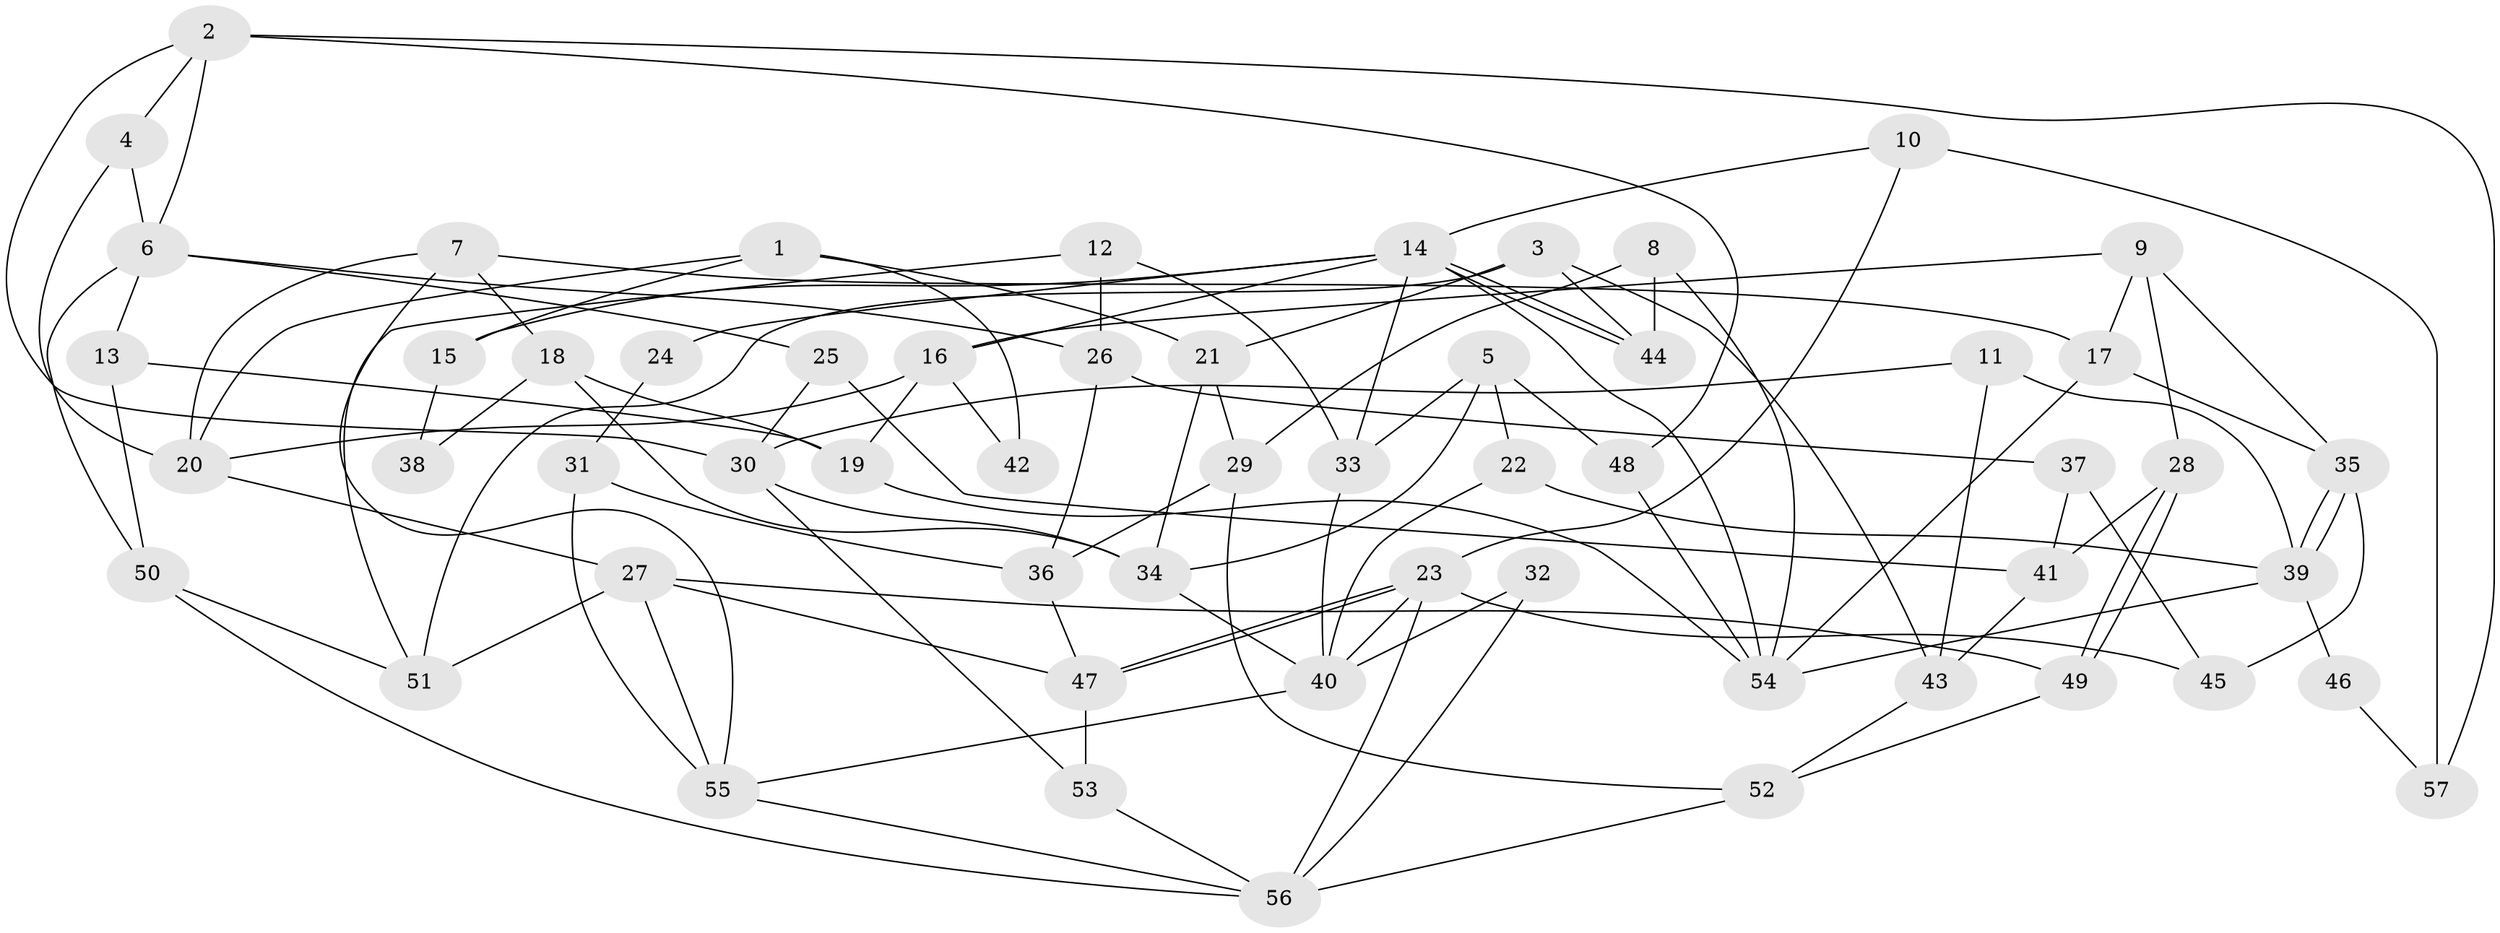 // Generated by graph-tools (version 1.1) at 2025/51/03/09/25 04:51:11]
// undirected, 57 vertices, 114 edges
graph export_dot {
graph [start="1"]
  node [color=gray90,style=filled];
  1;
  2;
  3;
  4;
  5;
  6;
  7;
  8;
  9;
  10;
  11;
  12;
  13;
  14;
  15;
  16;
  17;
  18;
  19;
  20;
  21;
  22;
  23;
  24;
  25;
  26;
  27;
  28;
  29;
  30;
  31;
  32;
  33;
  34;
  35;
  36;
  37;
  38;
  39;
  40;
  41;
  42;
  43;
  44;
  45;
  46;
  47;
  48;
  49;
  50;
  51;
  52;
  53;
  54;
  55;
  56;
  57;
  1 -- 20;
  1 -- 21;
  1 -- 15;
  1 -- 42;
  2 -- 4;
  2 -- 6;
  2 -- 30;
  2 -- 48;
  2 -- 57;
  3 -- 43;
  3 -- 51;
  3 -- 21;
  3 -- 44;
  4 -- 6;
  4 -- 20;
  5 -- 34;
  5 -- 48;
  5 -- 22;
  5 -- 33;
  6 -- 25;
  6 -- 26;
  6 -- 13;
  6 -- 50;
  7 -- 17;
  7 -- 18;
  7 -- 20;
  7 -- 55;
  8 -- 44;
  8 -- 54;
  8 -- 29;
  9 -- 16;
  9 -- 35;
  9 -- 17;
  9 -- 28;
  10 -- 23;
  10 -- 14;
  10 -- 57;
  11 -- 39;
  11 -- 30;
  11 -- 43;
  12 -- 51;
  12 -- 33;
  12 -- 26;
  13 -- 19;
  13 -- 50;
  14 -- 44;
  14 -- 44;
  14 -- 54;
  14 -- 15;
  14 -- 16;
  14 -- 24;
  14 -- 33;
  15 -- 38;
  16 -- 20;
  16 -- 19;
  16 -- 42;
  17 -- 35;
  17 -- 54;
  18 -- 19;
  18 -- 34;
  18 -- 38;
  19 -- 54;
  20 -- 27;
  21 -- 29;
  21 -- 34;
  22 -- 40;
  22 -- 39;
  23 -- 47;
  23 -- 47;
  23 -- 40;
  23 -- 45;
  23 -- 56;
  24 -- 31;
  25 -- 30;
  25 -- 41;
  26 -- 36;
  26 -- 37;
  27 -- 55;
  27 -- 47;
  27 -- 49;
  27 -- 51;
  28 -- 49;
  28 -- 49;
  28 -- 41;
  29 -- 52;
  29 -- 36;
  30 -- 34;
  30 -- 53;
  31 -- 36;
  31 -- 55;
  32 -- 40;
  32 -- 56;
  33 -- 40;
  34 -- 40;
  35 -- 39;
  35 -- 39;
  35 -- 45;
  36 -- 47;
  37 -- 41;
  37 -- 45;
  39 -- 46;
  39 -- 54;
  40 -- 55;
  41 -- 43;
  43 -- 52;
  46 -- 57;
  47 -- 53;
  48 -- 54;
  49 -- 52;
  50 -- 51;
  50 -- 56;
  52 -- 56;
  53 -- 56;
  55 -- 56;
}
